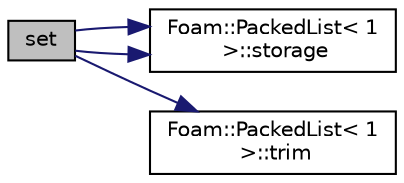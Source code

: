 digraph "set"
{
  bgcolor="transparent";
  edge [fontname="Helvetica",fontsize="10",labelfontname="Helvetica",labelfontsize="10"];
  node [fontname="Helvetica",fontsize="10",shape=record];
  rankdir="LR";
  Node1 [label="set",height=0.2,width=0.4,color="black", fillcolor="grey75", style="filled", fontcolor="black"];
  Node1 -> Node2 [color="midnightblue",fontsize="10",style="solid",fontname="Helvetica"];
  Node2 [label="Foam::PackedList\< 1\l \>::storage",height=0.2,width=0.4,color="black",URL="$a01801.html#a1ba396a2fd19fef62a608bf487edb420",tooltip="Return the underlying packed storage. "];
  Node1 -> Node2 [color="midnightblue",fontsize="10",style="solid",fontname="Helvetica"];
  Node1 -> Node3 [color="midnightblue",fontsize="10",style="solid",fontname="Helvetica"];
  Node3 [label="Foam::PackedList\< 1\l \>::trim",height=0.2,width=0.4,color="black",URL="$a01801.html#a5b6f0b4106b5b1f17ba3dc75aa44b79c",tooltip="Trim any trailing zero elements. "];
}
